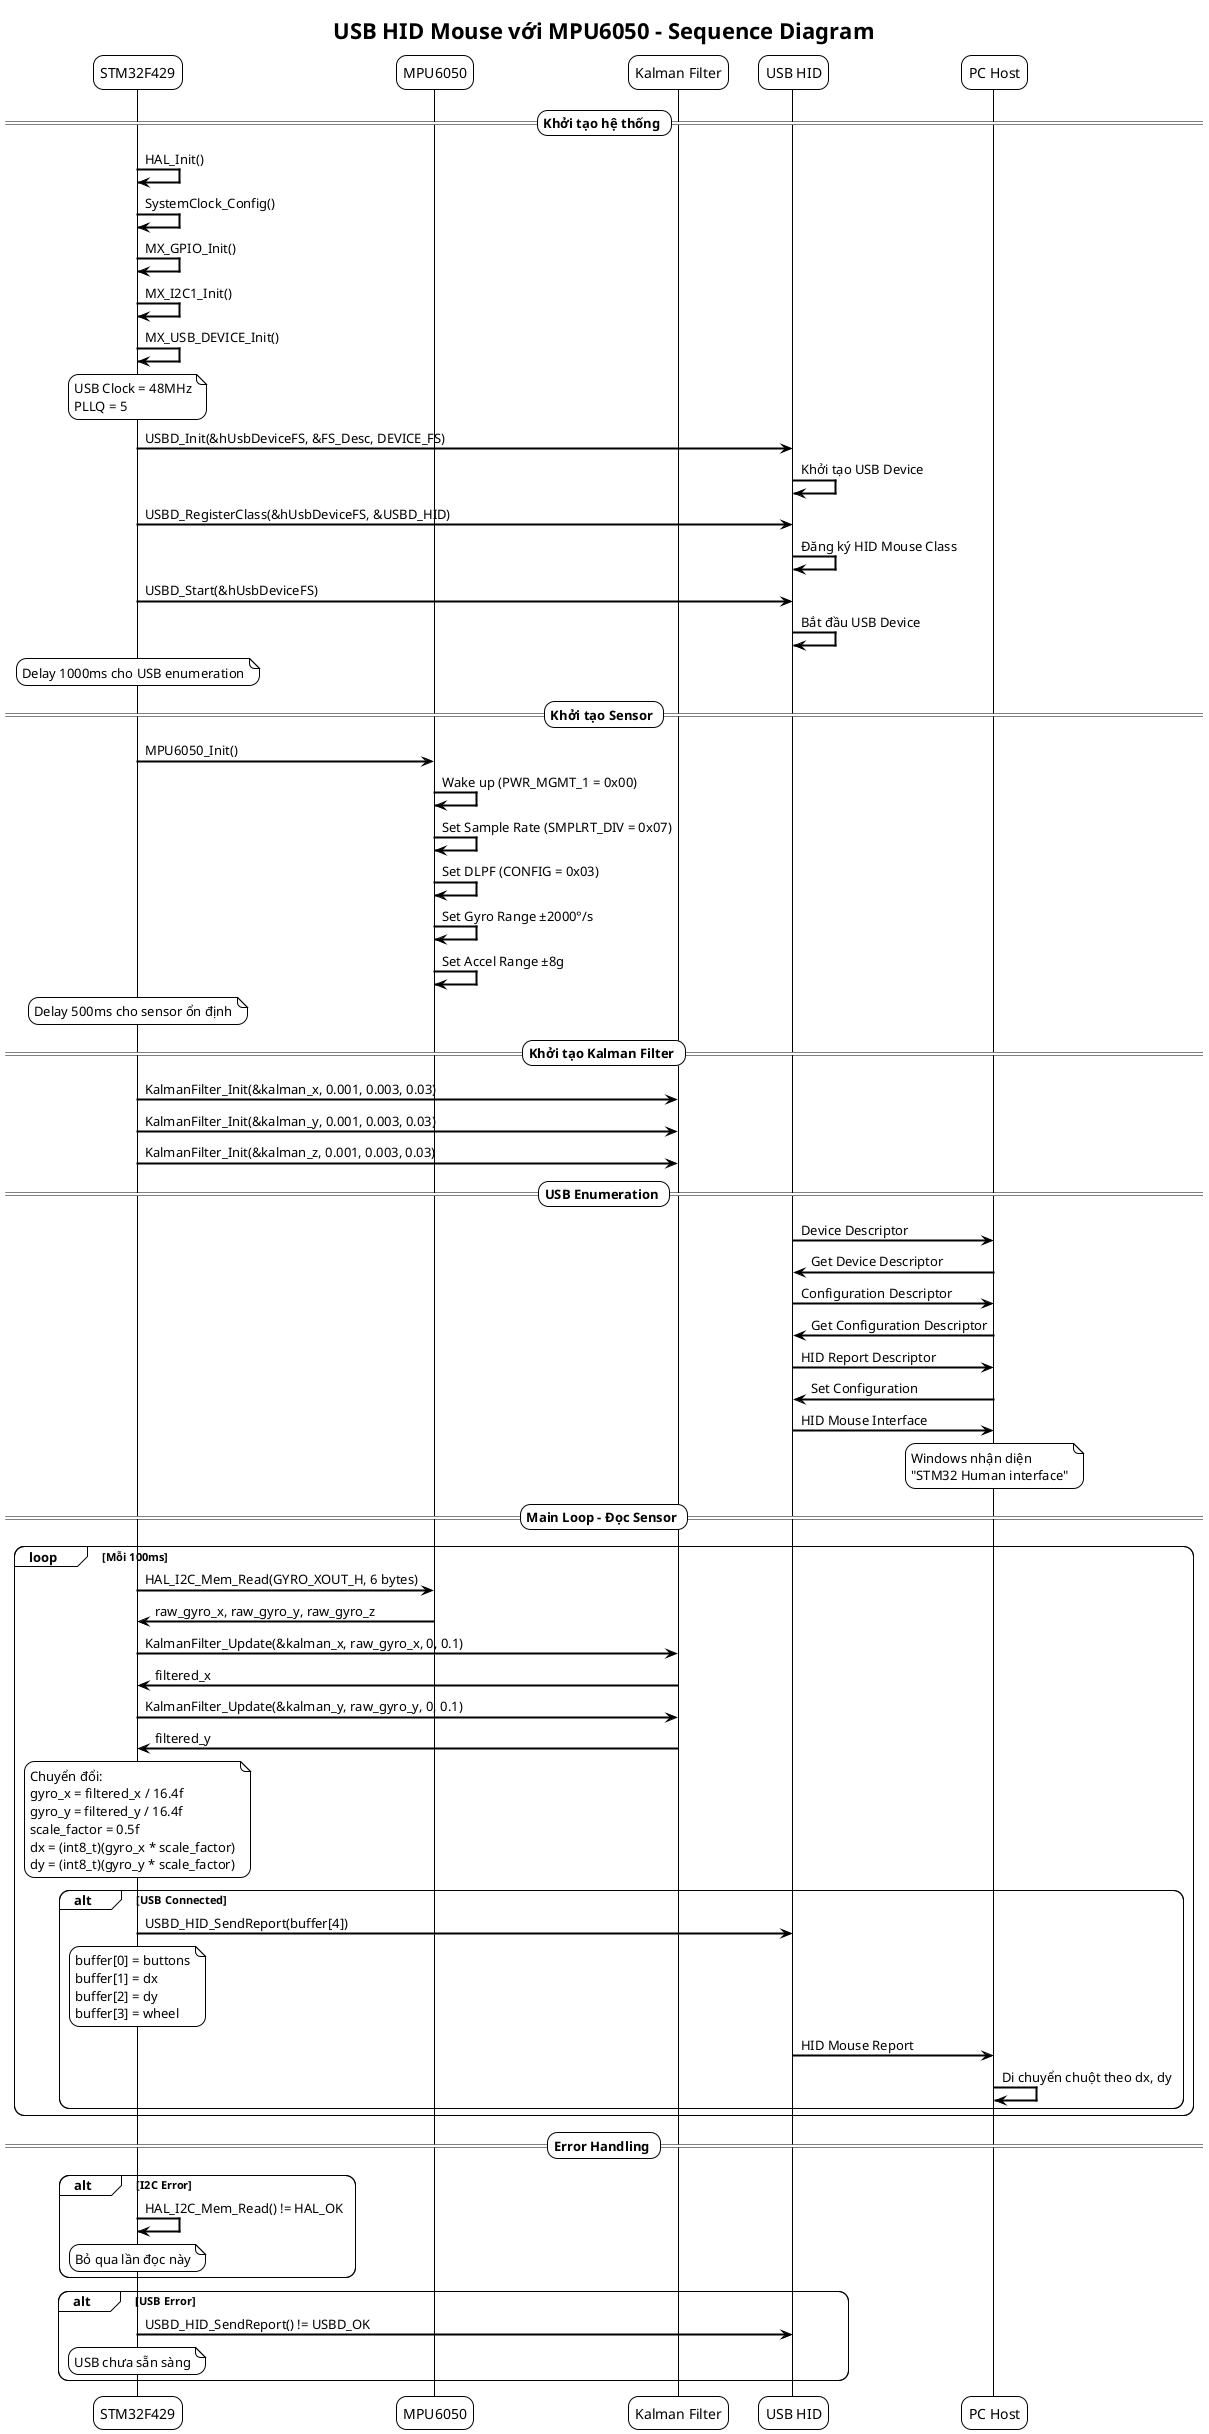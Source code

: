 @startuml USB_HID_Mouse_Sequence
!theme plain
skinparam backgroundColor #FFFFFF
skinparam sequenceArrowThickness 2
skinparam roundcorner 20

title USB HID Mouse với MPU6050 - Sequence Diagram

participant "STM32F429" as MCU
participant "MPU6050" as SENSOR
participant "Kalman Filter" as KALMAN
participant "USB HID" as USB
participant "PC Host" as PC

== Khởi tạo hệ thống ==
MCU -> MCU: HAL_Init()
MCU -> MCU: SystemClock_Config()
MCU -> MCU: MX_GPIO_Init()
MCU -> MCU: MX_I2C1_Init()
MCU -> MCU: MX_USB_DEVICE_Init()

note over MCU: USB Clock = 48MHz\nPLLQ = 5

MCU -> USB: USBD_Init(&hUsbDeviceFS, &FS_Desc, DEVICE_FS)
USB -> USB: Khởi tạo USB Device
MCU -> USB: USBD_RegisterClass(&hUsbDeviceFS, &USBD_HID)
USB -> USB: Đăng ký HID Mouse Class
MCU -> USB: USBD_Start(&hUsbDeviceFS)
USB -> USB: Bắt đầu USB Device

note over MCU: Delay 1000ms cho USB enumeration

== Khởi tạo Sensor ==
MCU -> SENSOR: MPU6050_Init()   
SENSOR -> SENSOR: Wake up (PWR_MGMT_1 = 0x00)
SENSOR -> SENSOR: Set Sample Rate (SMPLRT_DIV = 0x07)
SENSOR -> SENSOR: Set DLPF (CONFIG = 0x03)
SENSOR -> SENSOR: Set Gyro Range ±2000°/s
SENSOR -> SENSOR: Set Accel Range ±8g

note over MCU: Delay 500ms cho sensor ổn định

== Khởi tạo Kalman Filter ==
MCU -> KALMAN: KalmanFilter_Init(&kalman_x, 0.001, 0.003, 0.03)
MCU -> KALMAN: KalmanFilter_Init(&kalman_y, 0.001, 0.003, 0.03)
MCU -> KALMAN: KalmanFilter_Init(&kalman_z, 0.001, 0.003, 0.03)

== USB Enumeration ==
USB -> PC: Device Descriptor
PC -> USB: Get Device Descriptor
USB -> PC: Configuration Descriptor
PC -> USB: Get Configuration Descriptor
USB -> PC: HID Report Descriptor
PC -> USB: Set Configuration
USB -> PC: HID Mouse Interface

note over PC: Windows nhận diện\n"STM32 Human interface"

== Main Loop - Đọc Sensor ==
loop Mỗi 100ms
    MCU -> SENSOR: HAL_I2C_Mem_Read(GYRO_XOUT_H, 6 bytes)
    SENSOR -> MCU: raw_gyro_x, raw_gyro_y, raw_gyro_z
    
    MCU -> KALMAN: KalmanFilter_Update(&kalman_x, raw_gyro_x, 0, 0.1)
    KALMAN -> MCU: filtered_x
    MCU -> KALMAN: KalmanFilter_Update(&kalman_y, raw_gyro_y, 0, 0.1)
    KALMAN -> MCU: filtered_y
    
    note over MCU: Chuyển đổi:\ngyro_x = filtered_x / 16.4f\ngyro_y = filtered_y / 16.4f\nscale_factor = 0.5f\ndx = (int8_t)(gyro_x * scale_factor)\ndy = (int8_t)(gyro_y * scale_factor)
    
    alt USB Connected
        MCU -> USB: USBD_HID_SendReport(buffer[4])
        note over MCU: buffer[0] = buttons\nbuffer[1] = dx\nbuffer[2] = dy\nbuffer[3] = wheel
        USB -> PC: HID Mouse Report
        PC -> PC: Di chuyển chuột theo dx, dy
    end
end

== Error Handling ==
alt I2C Error
    MCU -> MCU: HAL_I2C_Mem_Read() != HAL_OK
    note over MCU: Bỏ qua lần đọc này
end

alt USB Error
    MCU -> USB: USBD_HID_SendReport() != USBD_OK
    note over MCU: USB chưa sẵn sàng
end

@enduml
